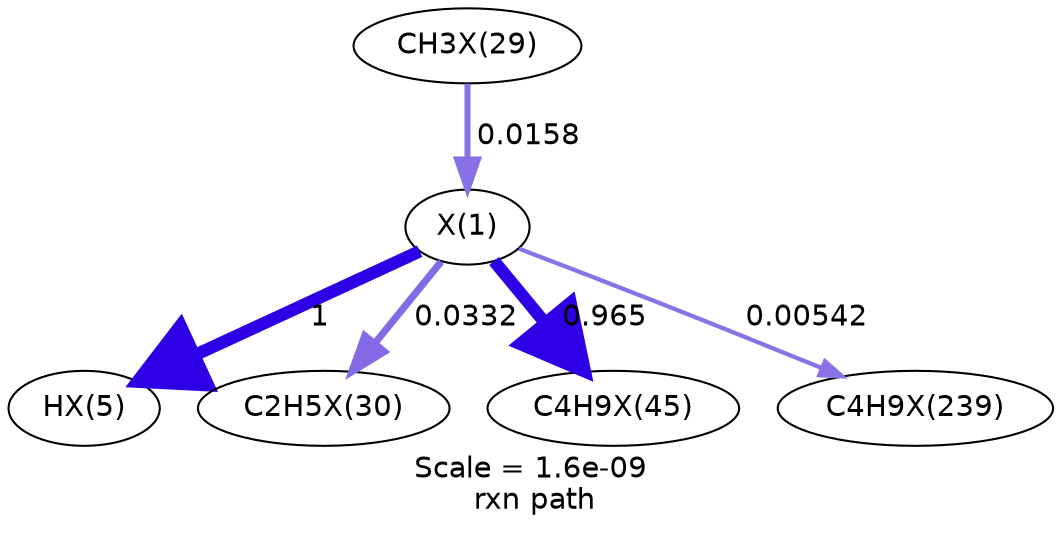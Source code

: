 digraph reaction_paths {
center=1;
s52 -> s53[fontname="Helvetica", style="setlinewidth(6)", arrowsize=3, color="0.7, 1.5, 0.9"
, label=" 1"];
s52 -> s57[fontname="Helvetica", style="setlinewidth(3.43)", arrowsize=1.72, color="0.7, 0.533, 0.9"
, label=" 0.0332"];
s56 -> s52[fontname="Helvetica", style="setlinewidth(2.87)", arrowsize=1.43, color="0.7, 0.516, 0.9"
, label=" 0.0158"];
s52 -> s66[fontname="Helvetica", style="setlinewidth(5.97)", arrowsize=2.99, color="0.7, 1.47, 0.9"
, label=" 0.965"];
s52 -> s93[fontname="Helvetica", style="setlinewidth(2.06)", arrowsize=1.03, color="0.7, 0.505, 0.9"
, label=" 0.00542"];
s52 [ fontname="Helvetica", label="X(1)"];
s53 [ fontname="Helvetica", label="HX(5)"];
s56 [ fontname="Helvetica", label="CH3X(29)"];
s57 [ fontname="Helvetica", label="C2H5X(30)"];
s66 [ fontname="Helvetica", label="C4H9X(45)"];
s93 [ fontname="Helvetica", label="C4H9X(239)"];
 label = "Scale = 1.6e-09\l rxn path";
 fontname = "Helvetica";
}
